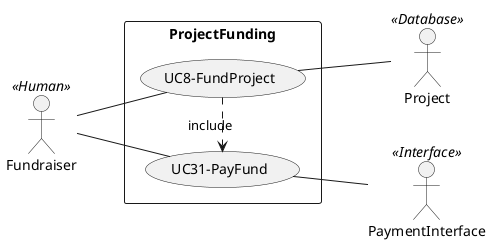 
@startuml FundingProject
left to right direction
skinparam packageStyle rectangle
actor Fundraiser as A3 << Human >>
' actor Project as A9 << DataBase >>
actor Project as A8 << Database >>
actor PaymentInterface as A7 << Interface >>
' usecase (UC4-ShareToSocialMedia) as UC4
' A1 -- (UC4)
' (UC4) -- A6

rectangle ProjectFunding {
    usecase (UC8-FundProject) as UC8
    usecase (UC31-PayFund) as UC31
    A3 -- (UC8)
    (UC8) -- A8
    A3 -- (UC31)
    (UC31) -- A7
    (UC8) .> (UC31) : include

}

@enduml
